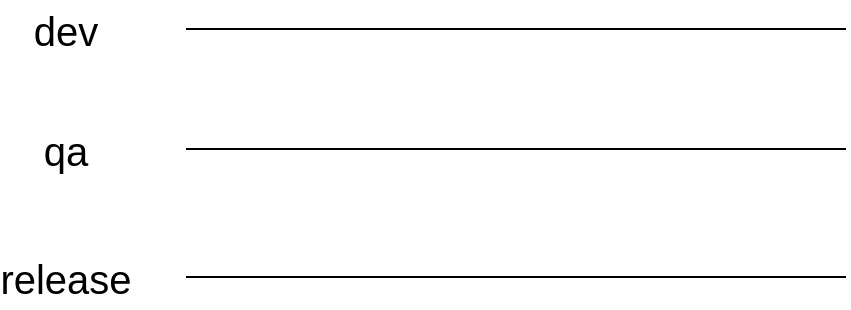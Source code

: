 <mxfile version="21.7.4" type="github">
  <diagram name="第 1 页" id="fHvGksZlpzyfl-XAYdI1">
    <mxGraphModel dx="1140" dy="764" grid="1" gridSize="10" guides="1" tooltips="1" connect="1" arrows="1" fold="1" page="1" pageScale="1" pageWidth="1169" pageHeight="827" math="0" shadow="0">
      <root>
        <mxCell id="0" />
        <mxCell id="1" parent="0" />
        <mxCell id="oGg6z_4N1GEVkgUgC41N-1" value="" style="endArrow=none;html=1;rounded=0;" edge="1" parent="1">
          <mxGeometry width="50" height="50" relative="1" as="geometry">
            <mxPoint x="150" y="274.5" as="sourcePoint" />
            <mxPoint x="480" y="274.5" as="targetPoint" />
          </mxGeometry>
        </mxCell>
        <mxCell id="oGg6z_4N1GEVkgUgC41N-2" value="&lt;font style=&quot;font-size: 20px;&quot;&gt;dev&lt;/font&gt;" style="text;html=1;strokeColor=none;fillColor=none;align=center;verticalAlign=middle;whiteSpace=wrap;rounded=0;" vertex="1" parent="1">
          <mxGeometry x="60" y="260" width="60" height="30" as="geometry" />
        </mxCell>
        <mxCell id="oGg6z_4N1GEVkgUgC41N-3" value="" style="endArrow=none;html=1;rounded=0;" edge="1" parent="1">
          <mxGeometry width="50" height="50" relative="1" as="geometry">
            <mxPoint x="150" y="334.5" as="sourcePoint" />
            <mxPoint x="480" y="334.5" as="targetPoint" />
          </mxGeometry>
        </mxCell>
        <mxCell id="oGg6z_4N1GEVkgUgC41N-4" value="&lt;font style=&quot;font-size: 20px;&quot;&gt;qa&lt;/font&gt;" style="text;html=1;strokeColor=none;fillColor=none;align=center;verticalAlign=middle;whiteSpace=wrap;rounded=0;" vertex="1" parent="1">
          <mxGeometry x="60" y="320" width="60" height="30" as="geometry" />
        </mxCell>
        <mxCell id="oGg6z_4N1GEVkgUgC41N-5" value="" style="endArrow=none;html=1;rounded=0;" edge="1" parent="1">
          <mxGeometry width="50" height="50" relative="1" as="geometry">
            <mxPoint x="150" y="398.5" as="sourcePoint" />
            <mxPoint x="480" y="398.5" as="targetPoint" />
          </mxGeometry>
        </mxCell>
        <mxCell id="oGg6z_4N1GEVkgUgC41N-6" value="&lt;font style=&quot;font-size: 20px;&quot;&gt;release&lt;/font&gt;" style="text;html=1;strokeColor=none;fillColor=none;align=center;verticalAlign=middle;whiteSpace=wrap;rounded=0;" vertex="1" parent="1">
          <mxGeometry x="60" y="384" width="60" height="30" as="geometry" />
        </mxCell>
      </root>
    </mxGraphModel>
  </diagram>
</mxfile>
